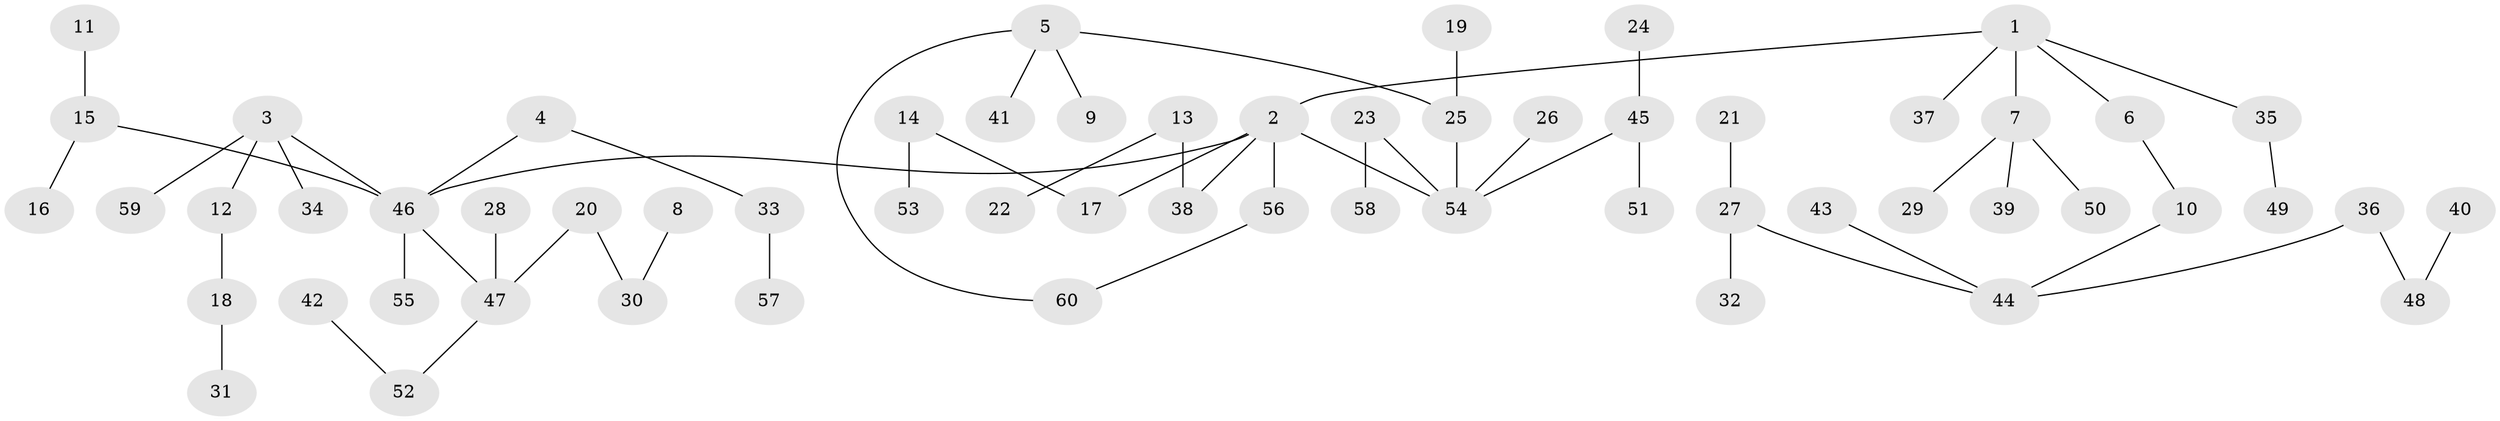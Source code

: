 // original degree distribution, {2: 0.21008403361344538, 5: 0.03361344537815126, 6: 0.01680672268907563, 7: 0.008403361344537815, 4: 0.06722689075630252, 3: 0.15966386554621848, 1: 0.5042016806722689}
// Generated by graph-tools (version 1.1) at 2025/36/03/04/25 23:36:00]
// undirected, 60 vertices, 60 edges
graph export_dot {
  node [color=gray90,style=filled];
  1;
  2;
  3;
  4;
  5;
  6;
  7;
  8;
  9;
  10;
  11;
  12;
  13;
  14;
  15;
  16;
  17;
  18;
  19;
  20;
  21;
  22;
  23;
  24;
  25;
  26;
  27;
  28;
  29;
  30;
  31;
  32;
  33;
  34;
  35;
  36;
  37;
  38;
  39;
  40;
  41;
  42;
  43;
  44;
  45;
  46;
  47;
  48;
  49;
  50;
  51;
  52;
  53;
  54;
  55;
  56;
  57;
  58;
  59;
  60;
  1 -- 2 [weight=1.0];
  1 -- 6 [weight=1.0];
  1 -- 7 [weight=1.0];
  1 -- 35 [weight=1.0];
  1 -- 37 [weight=1.0];
  2 -- 17 [weight=1.0];
  2 -- 38 [weight=1.0];
  2 -- 46 [weight=1.0];
  2 -- 54 [weight=1.0];
  2 -- 56 [weight=1.0];
  3 -- 12 [weight=1.0];
  3 -- 34 [weight=1.0];
  3 -- 46 [weight=1.0];
  3 -- 59 [weight=1.0];
  4 -- 33 [weight=1.0];
  4 -- 46 [weight=1.0];
  5 -- 9 [weight=1.0];
  5 -- 25 [weight=1.0];
  5 -- 41 [weight=1.0];
  5 -- 60 [weight=1.0];
  6 -- 10 [weight=1.0];
  7 -- 29 [weight=1.0];
  7 -- 39 [weight=1.0];
  7 -- 50 [weight=1.0];
  8 -- 30 [weight=1.0];
  10 -- 44 [weight=1.0];
  11 -- 15 [weight=1.0];
  12 -- 18 [weight=1.0];
  13 -- 22 [weight=1.0];
  13 -- 38 [weight=1.0];
  14 -- 17 [weight=1.0];
  14 -- 53 [weight=1.0];
  15 -- 16 [weight=1.0];
  15 -- 46 [weight=1.0];
  18 -- 31 [weight=1.0];
  19 -- 25 [weight=1.0];
  20 -- 30 [weight=1.0];
  20 -- 47 [weight=1.0];
  21 -- 27 [weight=1.0];
  23 -- 54 [weight=1.0];
  23 -- 58 [weight=1.0];
  24 -- 45 [weight=1.0];
  25 -- 54 [weight=1.0];
  26 -- 54 [weight=1.0];
  27 -- 32 [weight=1.0];
  27 -- 44 [weight=1.0];
  28 -- 47 [weight=1.0];
  33 -- 57 [weight=1.0];
  35 -- 49 [weight=1.0];
  36 -- 44 [weight=1.0];
  36 -- 48 [weight=1.0];
  40 -- 48 [weight=1.0];
  42 -- 52 [weight=1.0];
  43 -- 44 [weight=1.0];
  45 -- 51 [weight=1.0];
  45 -- 54 [weight=1.0];
  46 -- 47 [weight=1.0];
  46 -- 55 [weight=1.0];
  47 -- 52 [weight=1.0];
  56 -- 60 [weight=1.0];
}
